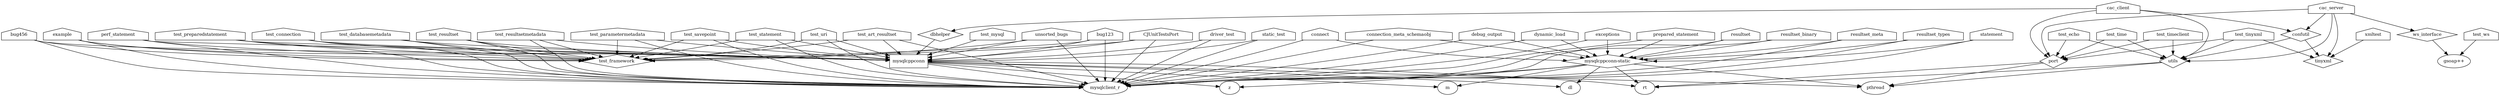 digraph GG {
node [
  fontsize = "12"
];
    "node23" [ label="CJUnitTestsPort" shape="house"];
    "node7" [ label="mysqlcppconn" shape="polygon"];
    "node23" -> "node7" // CJUnitTestsPort -> mysqlcppconn
    "node50" [ label="mysqlclient_r" shape="ellipse"];
    "node7" -> "node50" // mysqlcppconn -> mysqlclient_r
    "node47" [ label="pthread" shape="ellipse"];
    "node7" -> "node47" // mysqlcppconn -> pthread
    "node51" [ label="z" shape="ellipse"];
    "node7" -> "node51" // mysqlcppconn -> z
    "node52" [ label="m" shape="ellipse"];
    "node7" -> "node52" // mysqlcppconn -> m
    "node48" [ label="rt" shape="ellipse"];
    "node7" -> "node48" // mysqlcppconn -> rt
    "node53" [ label="dl" shape="ellipse"];
    "node7" -> "node53" // mysqlcppconn -> dl
    "node23" -> "node50" // CJUnitTestsPort -> mysqlclient_r
    "node22" [ label="test_framework" shape="diamond"];
    "node23" -> "node22" // CJUnitTestsPort -> test_framework
    "node37" [ label="bug123" shape="house"];
    "node37" -> "node7" // bug123 -> mysqlcppconn
    "node37" -> "node50" // bug123 -> mysqlclient_r
    "node37" -> "node22" // bug123 -> test_framework
    "node38" [ label="bug456" shape="house"];
    "node38" -> "node7" // bug456 -> mysqlcppconn
    "node38" -> "node50" // bug456 -> mysqlclient_r
    "node38" -> "node22" // bug456 -> test_framework
    "node5" [ label="cac_client" shape="house"];
    "node2" [ label="port" shape="diamond"];
    "node5" -> "node2" // cac_client -> port
    "node2" -> "node47" // port -> pthread
    "node2" -> "node48" // port -> rt
    "node1" [ label="utils" shape="diamond"];
    "node5" -> "node1" // cac_client -> utils
    "node1" -> "node47" // utils -> pthread
    "node1" -> "node48" // utils -> rt
    "node0" [ label="confutil" shape="diamond"];
    "node5" -> "node0" // cac_client -> confutil
    "node39" [ label="tinyxml" shape="diamond"];
    "node0" -> "node39" // confutil -> tinyxml
    "node0" -> "node1" // confutil -> utils
    "node6" [ label="dbhelper" shape="diamond"];
    "node5" -> "node6" // cac_client -> dbhelper
    "node6" -> "node7" // dbhelper -> mysqlcppconn
    "node3" [ label="cac_server" shape="house"];
    "node3" -> "node1" // cac_server -> utils
    "node3" -> "node2" // cac_server -> port
    "node3" -> "node0" // cac_server -> confutil
    "node3" -> "node39" // cac_server -> tinyxml
    "node4" [ label="ws_interface" shape="diamond"];
    "node3" -> "node4" // cac_server -> ws_interface
    "node49" [ label="gsoap++" shape="ellipse"];
    "node4" -> "node49" // ws_interface -> gsoap++
    "node9" [ label="connect" shape="house"];
    "node8" [ label="mysqlcppconn-static" shape="diamond"];
    "node9" -> "node8" // connect -> mysqlcppconn-static
    "node8" -> "node50" // mysqlcppconn-static -> mysqlclient_r
    "node8" -> "node47" // mysqlcppconn-static -> pthread
    "node8" -> "node51" // mysqlcppconn-static -> z
    "node8" -> "node52" // mysqlcppconn-static -> m
    "node8" -> "node48" // mysqlcppconn-static -> rt
    "node8" -> "node53" // mysqlcppconn-static -> dl
    "node9" -> "node50" // connect -> mysqlclient_r
    "node10" [ label="connection_meta_schemaobj" shape="house"];
    "node10" -> "node8" // connection_meta_schemaobj -> mysqlcppconn-static
    "node10" -> "node50" // connection_meta_schemaobj -> mysqlclient_r
    "node11" [ label="debug_output" shape="house"];
    "node11" -> "node8" // debug_output -> mysqlcppconn-static
    "node11" -> "node50" // debug_output -> mysqlclient_r
    "node20" [ label="driver_test" shape="house"];
    "node20" -> "node7" // driver_test -> mysqlcppconn
    "node20" -> "node50" // driver_test -> mysqlclient_r
    "node12" [ label="dynamic_load" shape="house"];
    "node12" -> "node8" // dynamic_load -> mysqlcppconn-static
    "node12" -> "node50" // dynamic_load -> mysqlclient_r
    "node24" [ label="example" shape="house"];
    "node24" -> "node7" // example -> mysqlcppconn
    "node24" -> "node50" // example -> mysqlclient_r
    "node24" -> "node22" // example -> test_framework
    "node13" [ label="exceptions" shape="house"];
    "node13" -> "node8" // exceptions -> mysqlcppconn-static
    "node13" -> "node50" // exceptions -> mysqlclient_r
    "node35" [ label="perf_statement" shape="house"];
    "node35" -> "node7" // perf_statement -> mysqlcppconn
    "node35" -> "node50" // perf_statement -> mysqlclient_r
    "node35" -> "node22" // perf_statement -> test_framework
    "node14" [ label="prepared_statement" shape="house"];
    "node14" -> "node8" // prepared_statement -> mysqlcppconn-static
    "node14" -> "node50" // prepared_statement -> mysqlclient_r
    "node15" [ label="resultset" shape="house"];
    "node15" -> "node8" // resultset -> mysqlcppconn-static
    "node15" -> "node50" // resultset -> mysqlclient_r
    "node16" [ label="resultset_binary" shape="house"];
    "node16" -> "node8" // resultset_binary -> mysqlcppconn-static
    "node16" -> "node50" // resultset_binary -> mysqlclient_r
    "node17" [ label="resultset_meta" shape="house"];
    "node17" -> "node8" // resultset_meta -> mysqlcppconn-static
    "node17" -> "node50" // resultset_meta -> mysqlclient_r
    "node18" [ label="resultset_types" shape="house"];
    "node18" -> "node8" // resultset_types -> mysqlcppconn-static
    "node18" -> "node50" // resultset_types -> mysqlclient_r
    "node19" [ label="statement" shape="house"];
    "node19" -> "node8" // statement -> mysqlcppconn-static
    "node19" -> "node50" // statement -> mysqlclient_r
    "node21" [ label="static_test" shape="house"];
    "node21" -> "node7" // static_test -> mysqlcppconn
    "node21" -> "node50" // static_test -> mysqlclient_r
    "node25" [ label="test_art_resultset" shape="house"];
    "node25" -> "node7" // test_art_resultset -> mysqlcppconn
    "node25" -> "node50" // test_art_resultset -> mysqlclient_r
    "node25" -> "node22" // test_art_resultset -> test_framework
    "node26" [ label="test_connection" shape="house"];
    "node26" -> "node7" // test_connection -> mysqlcppconn
    "node26" -> "node50" // test_connection -> mysqlclient_r
    "node26" -> "node22" // test_connection -> test_framework
    "node27" [ label="test_databasemetadata" shape="house"];
    "node27" -> "node7" // test_databasemetadata -> mysqlcppconn
    "node27" -> "node50" // test_databasemetadata -> mysqlclient_r
    "node27" -> "node22" // test_databasemetadata -> test_framework
    "node41" [ label="test_echo" shape="house"];
    "node41" -> "node1" // test_echo -> utils
    "node41" -> "node2" // test_echo -> port
    "node44" [ label="test_mysql" shape="house"];
    "node44" -> "node7" // test_mysql -> mysqlcppconn
    "node28" [ label="test_parametermetadata" shape="house"];
    "node28" -> "node7" // test_parametermetadata -> mysqlcppconn
    "node28" -> "node50" // test_parametermetadata -> mysqlclient_r
    "node28" -> "node22" // test_parametermetadata -> test_framework
    "node29" [ label="test_preparedstatement" shape="house"];
    "node29" -> "node7" // test_preparedstatement -> mysqlcppconn
    "node29" -> "node50" // test_preparedstatement -> mysqlclient_r
    "node29" -> "node22" // test_preparedstatement -> test_framework
    "node30" [ label="test_resultset" shape="house"];
    "node30" -> "node7" // test_resultset -> mysqlcppconn
    "node30" -> "node50" // test_resultset -> mysqlclient_r
    "node30" -> "node22" // test_resultset -> test_framework
    "node31" [ label="test_resultsetmetadata" shape="house"];
    "node31" -> "node7" // test_resultsetmetadata -> mysqlcppconn
    "node31" -> "node50" // test_resultsetmetadata -> mysqlclient_r
    "node31" -> "node22" // test_resultsetmetadata -> test_framework
    "node32" [ label="test_savepoint" shape="house"];
    "node32" -> "node7" // test_savepoint -> mysqlcppconn
    "node32" -> "node50" // test_savepoint -> mysqlclient_r
    "node32" -> "node22" // test_savepoint -> test_framework
    "node33" [ label="test_statement" shape="house"];
    "node33" -> "node7" // test_statement -> mysqlcppconn
    "node33" -> "node50" // test_statement -> mysqlclient_r
    "node33" -> "node22" // test_statement -> test_framework
    "node42" [ label="test_time" shape="house"];
    "node42" -> "node1" // test_time -> utils
    "node42" -> "node2" // test_time -> port
    "node43" [ label="test_timeclient" shape="house"];
    "node43" -> "node1" // test_timeclient -> utils
    "node43" -> "node2" // test_timeclient -> port
    "node45" [ label="test_tinyxml" shape="house"];
    "node45" -> "node1" // test_tinyxml -> utils
    "node45" -> "node2" // test_tinyxml -> port
    "node45" -> "node39" // test_tinyxml -> tinyxml
    "node34" [ label="test_uri" shape="house"];
    "node34" -> "node7" // test_uri -> mysqlcppconn
    "node34" -> "node50" // test_uri -> mysqlclient_r
    "node34" -> "node22" // test_uri -> test_framework
    "node46" [ label="test_ws" shape="house"];
    "node46" -> "node49" // test_ws -> gsoap++
    "node36" [ label="unsorted_bugs" shape="house"];
    "node36" -> "node7" // unsorted_bugs -> mysqlcppconn
    "node36" -> "node50" // unsorted_bugs -> mysqlclient_r
    "node36" -> "node22" // unsorted_bugs -> test_framework
    "node40" [ label="xmltest" shape="house"];
    "node40" -> "node39" // xmltest -> tinyxml
}

